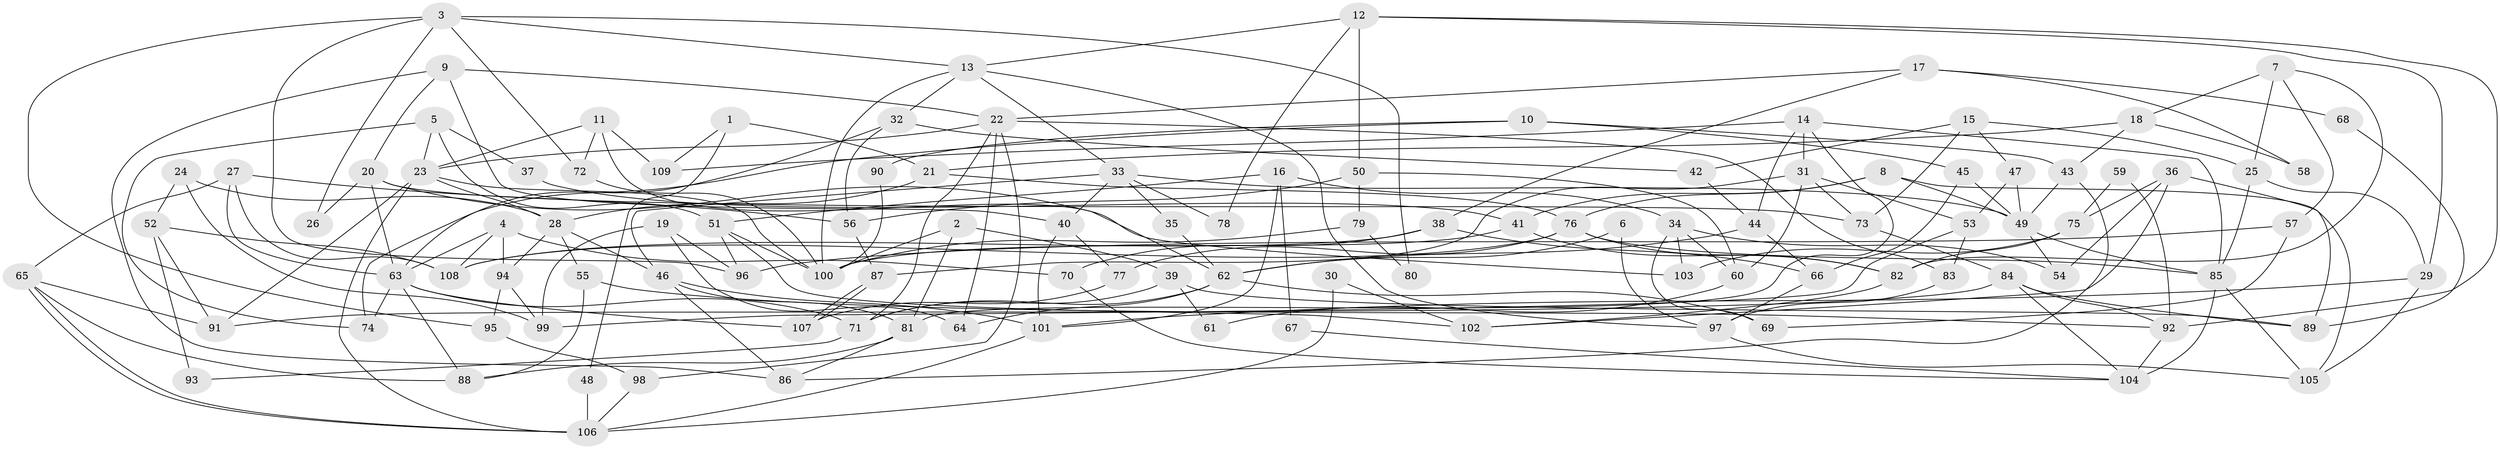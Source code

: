 // Generated by graph-tools (version 1.1) at 2025/26/03/09/25 03:26:11]
// undirected, 109 vertices, 218 edges
graph export_dot {
graph [start="1"]
  node [color=gray90,style=filled];
  1;
  2;
  3;
  4;
  5;
  6;
  7;
  8;
  9;
  10;
  11;
  12;
  13;
  14;
  15;
  16;
  17;
  18;
  19;
  20;
  21;
  22;
  23;
  24;
  25;
  26;
  27;
  28;
  29;
  30;
  31;
  32;
  33;
  34;
  35;
  36;
  37;
  38;
  39;
  40;
  41;
  42;
  43;
  44;
  45;
  46;
  47;
  48;
  49;
  50;
  51;
  52;
  53;
  54;
  55;
  56;
  57;
  58;
  59;
  60;
  61;
  62;
  63;
  64;
  65;
  66;
  67;
  68;
  69;
  70;
  71;
  72;
  73;
  74;
  75;
  76;
  77;
  78;
  79;
  80;
  81;
  82;
  83;
  84;
  85;
  86;
  87;
  88;
  89;
  90;
  91;
  92;
  93;
  94;
  95;
  96;
  97;
  98;
  99;
  100;
  101;
  102;
  103;
  104;
  105;
  106;
  107;
  108;
  109;
  1 -- 21;
  1 -- 109;
  1 -- 48;
  2 -- 81;
  2 -- 100;
  2 -- 39;
  3 -- 13;
  3 -- 95;
  3 -- 26;
  3 -- 72;
  3 -- 80;
  3 -- 96;
  4 -- 70;
  4 -- 108;
  4 -- 63;
  4 -- 94;
  5 -- 74;
  5 -- 23;
  5 -- 37;
  5 -- 51;
  6 -- 97;
  6 -- 62;
  7 -- 25;
  7 -- 82;
  7 -- 18;
  7 -- 57;
  8 -- 76;
  8 -- 49;
  8 -- 41;
  8 -- 105;
  9 -- 20;
  9 -- 86;
  9 -- 22;
  9 -- 40;
  10 -- 45;
  10 -- 43;
  10 -- 74;
  10 -- 90;
  11 -- 23;
  11 -- 72;
  11 -- 62;
  11 -- 109;
  12 -- 29;
  12 -- 50;
  12 -- 13;
  12 -- 78;
  12 -- 92;
  13 -- 97;
  13 -- 32;
  13 -- 33;
  13 -- 100;
  14 -- 81;
  14 -- 85;
  14 -- 31;
  14 -- 44;
  14 -- 109;
  15 -- 42;
  15 -- 73;
  15 -- 25;
  15 -- 47;
  16 -- 51;
  16 -- 34;
  16 -- 67;
  16 -- 101;
  17 -- 38;
  17 -- 22;
  17 -- 58;
  17 -- 68;
  18 -- 21;
  18 -- 43;
  18 -- 58;
  19 -- 64;
  19 -- 96;
  19 -- 99;
  20 -- 73;
  20 -- 63;
  20 -- 26;
  20 -- 103;
  21 -- 28;
  21 -- 76;
  22 -- 23;
  22 -- 64;
  22 -- 71;
  22 -- 83;
  22 -- 98;
  23 -- 100;
  23 -- 106;
  23 -- 28;
  23 -- 91;
  24 -- 28;
  24 -- 99;
  24 -- 52;
  25 -- 29;
  25 -- 85;
  27 -- 63;
  27 -- 65;
  27 -- 56;
  27 -- 108;
  28 -- 94;
  28 -- 46;
  28 -- 55;
  29 -- 101;
  29 -- 105;
  30 -- 102;
  30 -- 106;
  31 -- 87;
  31 -- 53;
  31 -- 60;
  31 -- 73;
  32 -- 63;
  32 -- 42;
  32 -- 56;
  33 -- 40;
  33 -- 35;
  33 -- 46;
  33 -- 49;
  33 -- 78;
  34 -- 69;
  34 -- 103;
  34 -- 54;
  34 -- 60;
  35 -- 62;
  36 -- 89;
  36 -- 54;
  36 -- 75;
  36 -- 102;
  37 -- 41;
  38 -- 108;
  38 -- 66;
  38 -- 70;
  39 -- 71;
  39 -- 61;
  39 -- 89;
  40 -- 101;
  40 -- 77;
  41 -- 82;
  41 -- 100;
  42 -- 44;
  43 -- 49;
  43 -- 86;
  44 -- 62;
  44 -- 66;
  45 -- 49;
  45 -- 66;
  46 -- 81;
  46 -- 86;
  46 -- 101;
  47 -- 49;
  47 -- 53;
  48 -- 106;
  49 -- 85;
  49 -- 54;
  50 -- 56;
  50 -- 60;
  50 -- 79;
  51 -- 100;
  51 -- 96;
  51 -- 102;
  52 -- 91;
  52 -- 93;
  52 -- 108;
  53 -- 83;
  53 -- 99;
  55 -- 92;
  55 -- 88;
  56 -- 87;
  57 -- 96;
  57 -- 69;
  59 -- 75;
  59 -- 92;
  60 -- 61;
  62 -- 71;
  62 -- 64;
  62 -- 69;
  63 -- 88;
  63 -- 71;
  63 -- 74;
  63 -- 107;
  65 -- 106;
  65 -- 106;
  65 -- 88;
  65 -- 91;
  66 -- 97;
  67 -- 104;
  68 -- 89;
  70 -- 104;
  71 -- 93;
  72 -- 100;
  73 -- 84;
  75 -- 82;
  75 -- 103;
  76 -- 77;
  76 -- 108;
  76 -- 82;
  76 -- 85;
  77 -- 107;
  79 -- 100;
  79 -- 80;
  81 -- 86;
  81 -- 88;
  82 -- 102;
  83 -- 97;
  84 -- 104;
  84 -- 91;
  84 -- 89;
  84 -- 92;
  85 -- 104;
  85 -- 105;
  87 -- 107;
  87 -- 107;
  90 -- 100;
  92 -- 104;
  94 -- 99;
  94 -- 95;
  95 -- 98;
  97 -- 105;
  98 -- 106;
  101 -- 106;
}
